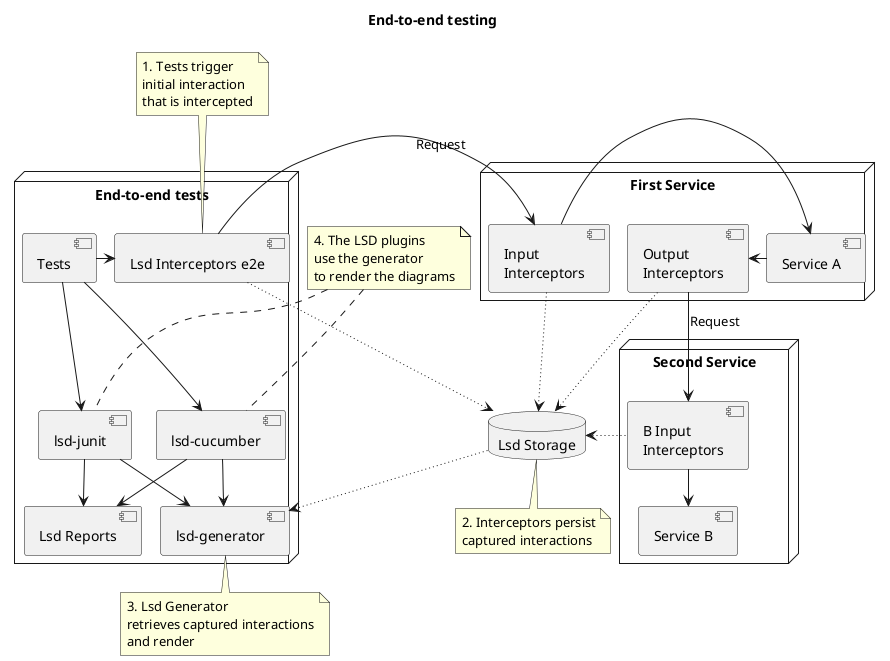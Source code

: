 @startuml

'!theme lsd-light from https://cdn.jsdelivr.net/gh/lsd-consulting/lsd-core@3/src/main/resources/static/
!pragma layout smetana

skinparam backgroundColor transparent

hide unlinked

title End-to-end testing

node "End-to-end tests" as e2e {
  [Tests] -> [Lsd Interceptors e2e]
  [Tests] --> [lsd-cucumber]
  [Tests] --> [lsd-junit]
  [lsd-cucumber] --> [lsd-generator]
  [lsd-junit] --> [lsd-generator]
  [lsd-cucumber] --> [Lsd Reports]
  [lsd-junit] --> [Lsd Reports]
}
note top of [Lsd Interceptors e2e]
 1. Tests trigger
 initial interaction
 that is intercepted
end note

note as pluginsNote
 4. The LSD plugins
 use the generator
 to render the diagrams
end note
[lsd-cucumber].up.pluginsNote
[lsd-junit].up.pluginsNote

note bottom of [lsd-generator]
 3. Lsd Generator
 retrieves captured interactions
 and render
end note

node "First Service" {
  [Input\nInterceptors] as AInputInterceptors
  [Service A]
  [Output\nInterceptors] as AOutputInterceptors
}


node "Second Service" {
  [B Input\nInterceptors] -down-> [Service B]
}

database "Lsd Storage" {
'  [MongoDB or Postgres] as lsdstorage
}

note bottom of "Lsd Storage"
 2. Interceptors persist
 captured interactions
end note


[Lsd Interceptors e2e] -right-> AInputInterceptors: Request
AInputInterceptors -right-> [Service A]
[Service A] -right-> AOutputInterceptors
AOutputInterceptors -right-> [B Input\nInterceptors]: Request

[Lsd Interceptors e2e] -[dotted]-> "Lsd Storage"
AInputInterceptors -[dotted]-> "Lsd Storage"
AOutputInterceptors -[dotted]right-> "Lsd Storage"
[B Input\nInterceptors] -[dotted]left-> "Lsd Storage"
"Lsd Storage" -[dotted]-> [lsd-generator]

'[service A] -->
@enduml